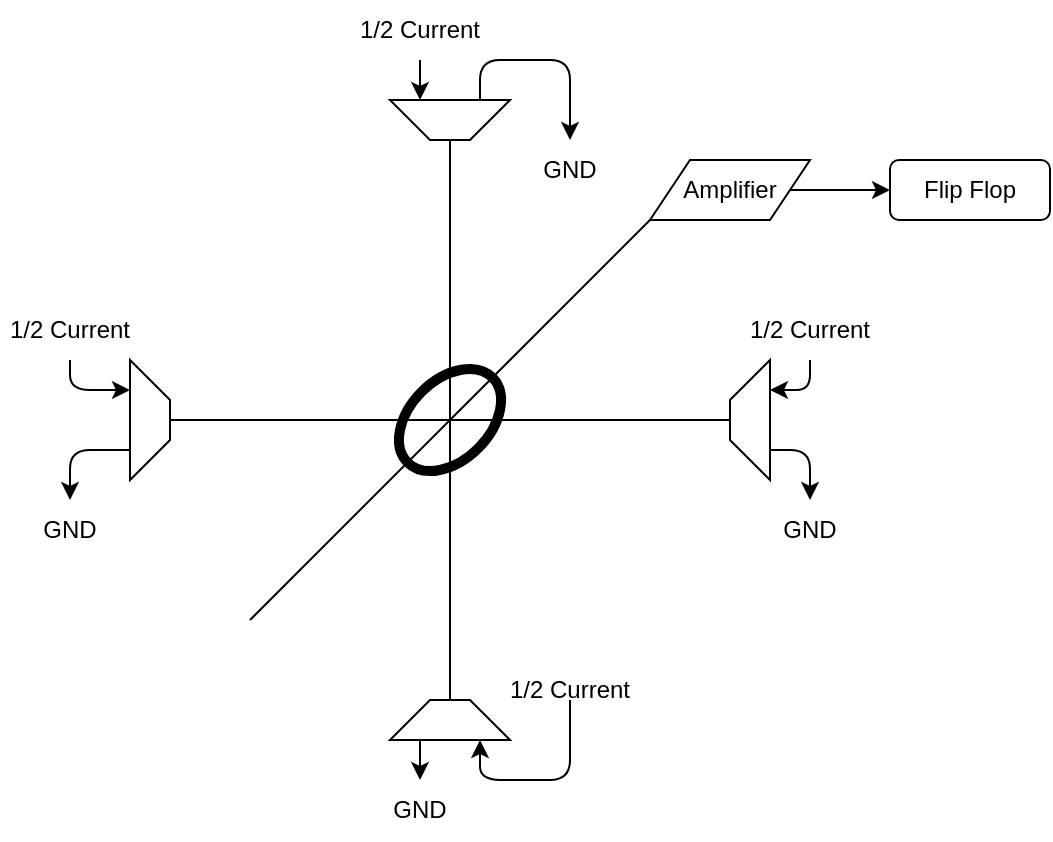 <mxfile version="19.0.3" type="device"><diagram id="wDKfjZPcIoa_lSmez72t" name="Page-1"><mxGraphModel dx="813" dy="494" grid="1" gridSize="10" guides="1" tooltips="1" connect="1" arrows="1" fold="1" page="1" pageScale="1" pageWidth="1654" pageHeight="1169" math="0" shadow="0"><root><mxCell id="0"/><mxCell id="1" parent="0"/><mxCell id="o-GQEMIl6jUNa4Zk79mm-1" value="" style="ellipse;whiteSpace=wrap;html=1;fillColor=none;rotation=-45;strokeWidth=5;" vertex="1" parent="1"><mxGeometry x="630" y="440" width="60" height="40" as="geometry"/></mxCell><mxCell id="o-GQEMIl6jUNa4Zk79mm-3" value="" style="endArrow=none;html=1;rounded=0;" edge="1" parent="1"><mxGeometry width="50" height="50" relative="1" as="geometry"><mxPoint x="520" y="460" as="sourcePoint"/><mxPoint x="800" y="460" as="targetPoint"/></mxGeometry></mxCell><mxCell id="o-GQEMIl6jUNa4Zk79mm-4" value="" style="endArrow=none;html=1;rounded=0;" edge="1" parent="1"><mxGeometry width="50" height="50" relative="1" as="geometry"><mxPoint x="660" y="600" as="sourcePoint"/><mxPoint x="660" y="320" as="targetPoint"/></mxGeometry></mxCell><mxCell id="o-GQEMIl6jUNa4Zk79mm-5" value="" style="endArrow=none;html=1;rounded=0;" edge="1" parent="1"><mxGeometry width="50" height="50" relative="1" as="geometry"><mxPoint x="560" y="560" as="sourcePoint"/><mxPoint x="760" y="360" as="targetPoint"/></mxGeometry></mxCell><mxCell id="o-GQEMIl6jUNa4Zk79mm-6" value="" style="shape=trapezoid;perimeter=trapezoidPerimeter;whiteSpace=wrap;html=1;fixedSize=1;strokeWidth=1;fillColor=none;rotation=-180;" vertex="1" parent="1"><mxGeometry x="630" y="300" width="60" height="20" as="geometry"/></mxCell><mxCell id="o-GQEMIl6jUNa4Zk79mm-7" value="" style="endArrow=classic;html=1;rounded=1;exitX=0.25;exitY=1;exitDx=0;exitDy=0;" edge="1" parent="1" source="o-GQEMIl6jUNa4Zk79mm-6"><mxGeometry width="50" height="50" relative="1" as="geometry"><mxPoint x="770" y="440" as="sourcePoint"/><mxPoint x="720" y="320" as="targetPoint"/><Array as="points"><mxPoint x="675" y="280"/><mxPoint x="720" y="280"/></Array></mxGeometry></mxCell><mxCell id="o-GQEMIl6jUNa4Zk79mm-8" value="" style="endArrow=classic;html=1;rounded=1;entryX=0.75;entryY=1;entryDx=0;entryDy=0;exitX=0.5;exitY=1;exitDx=0;exitDy=0;" edge="1" parent="1" source="o-GQEMIl6jUNa4Zk79mm-9" target="o-GQEMIl6jUNa4Zk79mm-6"><mxGeometry width="50" height="50" relative="1" as="geometry"><mxPoint x="645" y="270" as="sourcePoint"/><mxPoint x="820" y="390" as="targetPoint"/></mxGeometry></mxCell><mxCell id="o-GQEMIl6jUNa4Zk79mm-9" value="1/2 Current" style="text;html=1;strokeColor=none;fillColor=none;align=center;verticalAlign=middle;whiteSpace=wrap;rounded=0;" vertex="1" parent="1"><mxGeometry x="610" y="250" width="70" height="30" as="geometry"/></mxCell><mxCell id="o-GQEMIl6jUNa4Zk79mm-11" value="GND" style="text;html=1;strokeColor=none;fillColor=none;align=center;verticalAlign=middle;whiteSpace=wrap;rounded=0;" vertex="1" parent="1"><mxGeometry x="690" y="320" width="60" height="30" as="geometry"/></mxCell><mxCell id="o-GQEMIl6jUNa4Zk79mm-13" value="" style="shape=trapezoid;perimeter=trapezoidPerimeter;whiteSpace=wrap;html=1;fixedSize=1;strokeWidth=1;fillColor=none;rotation=0;" vertex="1" parent="1"><mxGeometry x="630" y="600" width="60" height="20" as="geometry"/></mxCell><mxCell id="o-GQEMIl6jUNa4Zk79mm-14" value="" style="endArrow=classic;html=1;rounded=1;exitX=0.25;exitY=1;exitDx=0;exitDy=0;" edge="1" parent="1" source="o-GQEMIl6jUNa4Zk79mm-13" target="o-GQEMIl6jUNa4Zk79mm-17"><mxGeometry width="50" height="50" relative="1" as="geometry"><mxPoint x="710" y="820" as="sourcePoint"/><mxPoint x="645" y="660" as="targetPoint"/><Array as="points"/></mxGeometry></mxCell><mxCell id="o-GQEMIl6jUNa4Zk79mm-15" value="" style="endArrow=classic;html=1;rounded=1;entryX=0.75;entryY=1;entryDx=0;entryDy=0;" edge="1" parent="1" target="o-GQEMIl6jUNa4Zk79mm-13"><mxGeometry width="50" height="50" relative="1" as="geometry"><mxPoint x="720" y="600" as="sourcePoint"/><mxPoint x="760" y="770" as="targetPoint"/><Array as="points"><mxPoint x="720" y="640"/><mxPoint x="675" y="640"/></Array></mxGeometry></mxCell><mxCell id="o-GQEMIl6jUNa4Zk79mm-16" value="1/2 Current" style="text;html=1;strokeColor=none;fillColor=none;align=center;verticalAlign=middle;whiteSpace=wrap;rounded=0;" vertex="1" parent="1"><mxGeometry x="685" y="580" width="70" height="30" as="geometry"/></mxCell><mxCell id="o-GQEMIl6jUNa4Zk79mm-17" value="GND" style="text;html=1;strokeColor=none;fillColor=none;align=center;verticalAlign=middle;whiteSpace=wrap;rounded=0;" vertex="1" parent="1"><mxGeometry x="615" y="640" width="60" height="30" as="geometry"/></mxCell><mxCell id="o-GQEMIl6jUNa4Zk79mm-18" value="" style="shape=trapezoid;perimeter=trapezoidPerimeter;whiteSpace=wrap;html=1;fixedSize=1;strokeWidth=1;fillColor=none;rotation=90;" vertex="1" parent="1"><mxGeometry x="480" y="450" width="60" height="20" as="geometry"/></mxCell><mxCell id="o-GQEMIl6jUNa4Zk79mm-19" value="" style="endArrow=classic;html=1;rounded=1;exitX=0.75;exitY=1;exitDx=0;exitDy=0;" edge="1" parent="1" source="o-GQEMIl6jUNa4Zk79mm-18"><mxGeometry width="50" height="50" relative="1" as="geometry"><mxPoint x="520" y="620" as="sourcePoint"/><mxPoint x="470" y="500.0" as="targetPoint"/><Array as="points"><mxPoint x="470" y="475"/></Array></mxGeometry></mxCell><mxCell id="o-GQEMIl6jUNa4Zk79mm-20" value="" style="endArrow=classic;html=1;rounded=1;entryX=0.25;entryY=1;entryDx=0;entryDy=0;exitX=0.5;exitY=1;exitDx=0;exitDy=0;" edge="1" parent="1" source="o-GQEMIl6jUNa4Zk79mm-21" target="o-GQEMIl6jUNa4Zk79mm-18"><mxGeometry width="50" height="50" relative="1" as="geometry"><mxPoint x="470" y="420" as="sourcePoint"/><mxPoint x="570" y="570" as="targetPoint"/><Array as="points"><mxPoint x="470" y="445"/></Array></mxGeometry></mxCell><mxCell id="o-GQEMIl6jUNa4Zk79mm-21" value="1/2 Current" style="text;html=1;strokeColor=none;fillColor=none;align=center;verticalAlign=middle;whiteSpace=wrap;rounded=0;" vertex="1" parent="1"><mxGeometry x="435" y="400" width="70" height="30" as="geometry"/></mxCell><mxCell id="o-GQEMIl6jUNa4Zk79mm-22" value="GND" style="text;html=1;strokeColor=none;fillColor=none;align=center;verticalAlign=middle;whiteSpace=wrap;rounded=0;" vertex="1" parent="1"><mxGeometry x="440" y="500" width="60" height="30" as="geometry"/></mxCell><mxCell id="o-GQEMIl6jUNa4Zk79mm-24" value="" style="shape=trapezoid;perimeter=trapezoidPerimeter;whiteSpace=wrap;html=1;fixedSize=1;strokeWidth=1;fillColor=none;rotation=-90;" vertex="1" parent="1"><mxGeometry x="780" y="450" width="60" height="20" as="geometry"/></mxCell><mxCell id="o-GQEMIl6jUNa4Zk79mm-25" value="" style="endArrow=classic;html=1;rounded=1;exitX=0.25;exitY=1;exitDx=0;exitDy=0;entryX=0.5;entryY=0;entryDx=0;entryDy=0;" edge="1" parent="1" source="o-GQEMIl6jUNa4Zk79mm-24" target="o-GQEMIl6jUNa4Zk79mm-28"><mxGeometry width="50" height="50" relative="1" as="geometry"><mxPoint x="885" y="620" as="sourcePoint"/><mxPoint x="835" y="500.0" as="targetPoint"/><Array as="points"><mxPoint x="840" y="475"/></Array></mxGeometry></mxCell><mxCell id="o-GQEMIl6jUNa4Zk79mm-26" value="" style="endArrow=classic;html=1;rounded=1;entryX=0.75;entryY=1;entryDx=0;entryDy=0;exitX=0.5;exitY=1;exitDx=0;exitDy=0;" edge="1" parent="1" source="o-GQEMIl6jUNa4Zk79mm-27" target="o-GQEMIl6jUNa4Zk79mm-24"><mxGeometry width="50" height="50" relative="1" as="geometry"><mxPoint x="835" y="420" as="sourcePoint"/><mxPoint x="935" y="570" as="targetPoint"/><Array as="points"><mxPoint x="840" y="445"/></Array></mxGeometry></mxCell><mxCell id="o-GQEMIl6jUNa4Zk79mm-27" value="1/2 Current" style="text;html=1;strokeColor=none;fillColor=none;align=center;verticalAlign=middle;whiteSpace=wrap;rounded=0;" vertex="1" parent="1"><mxGeometry x="805" y="400" width="70" height="30" as="geometry"/></mxCell><mxCell id="o-GQEMIl6jUNa4Zk79mm-28" value="GND" style="text;html=1;strokeColor=none;fillColor=none;align=center;verticalAlign=middle;whiteSpace=wrap;rounded=0;" vertex="1" parent="1"><mxGeometry x="810" y="500" width="60" height="30" as="geometry"/></mxCell><mxCell id="o-GQEMIl6jUNa4Zk79mm-29" value="Amplifier" style="shape=parallelogram;perimeter=parallelogramPerimeter;whiteSpace=wrap;html=1;fixedSize=1;strokeWidth=1;fillColor=none;" vertex="1" parent="1"><mxGeometry x="760" y="330" width="80" height="30" as="geometry"/></mxCell><mxCell id="o-GQEMIl6jUNa4Zk79mm-30" value="Flip Flop" style="rounded=1;whiteSpace=wrap;html=1;strokeWidth=1;fillColor=none;" vertex="1" parent="1"><mxGeometry x="880" y="330" width="80" height="30" as="geometry"/></mxCell><mxCell id="o-GQEMIl6jUNa4Zk79mm-31" value="" style="endArrow=classic;html=1;rounded=1;entryX=0;entryY=0.5;entryDx=0;entryDy=0;" edge="1" parent="1" source="o-GQEMIl6jUNa4Zk79mm-29" target="o-GQEMIl6jUNa4Zk79mm-30"><mxGeometry width="50" height="50" relative="1" as="geometry"><mxPoint x="870" y="390" as="sourcePoint"/><mxPoint x="920" y="340" as="targetPoint"/></mxGeometry></mxCell></root></mxGraphModel></diagram></mxfile>